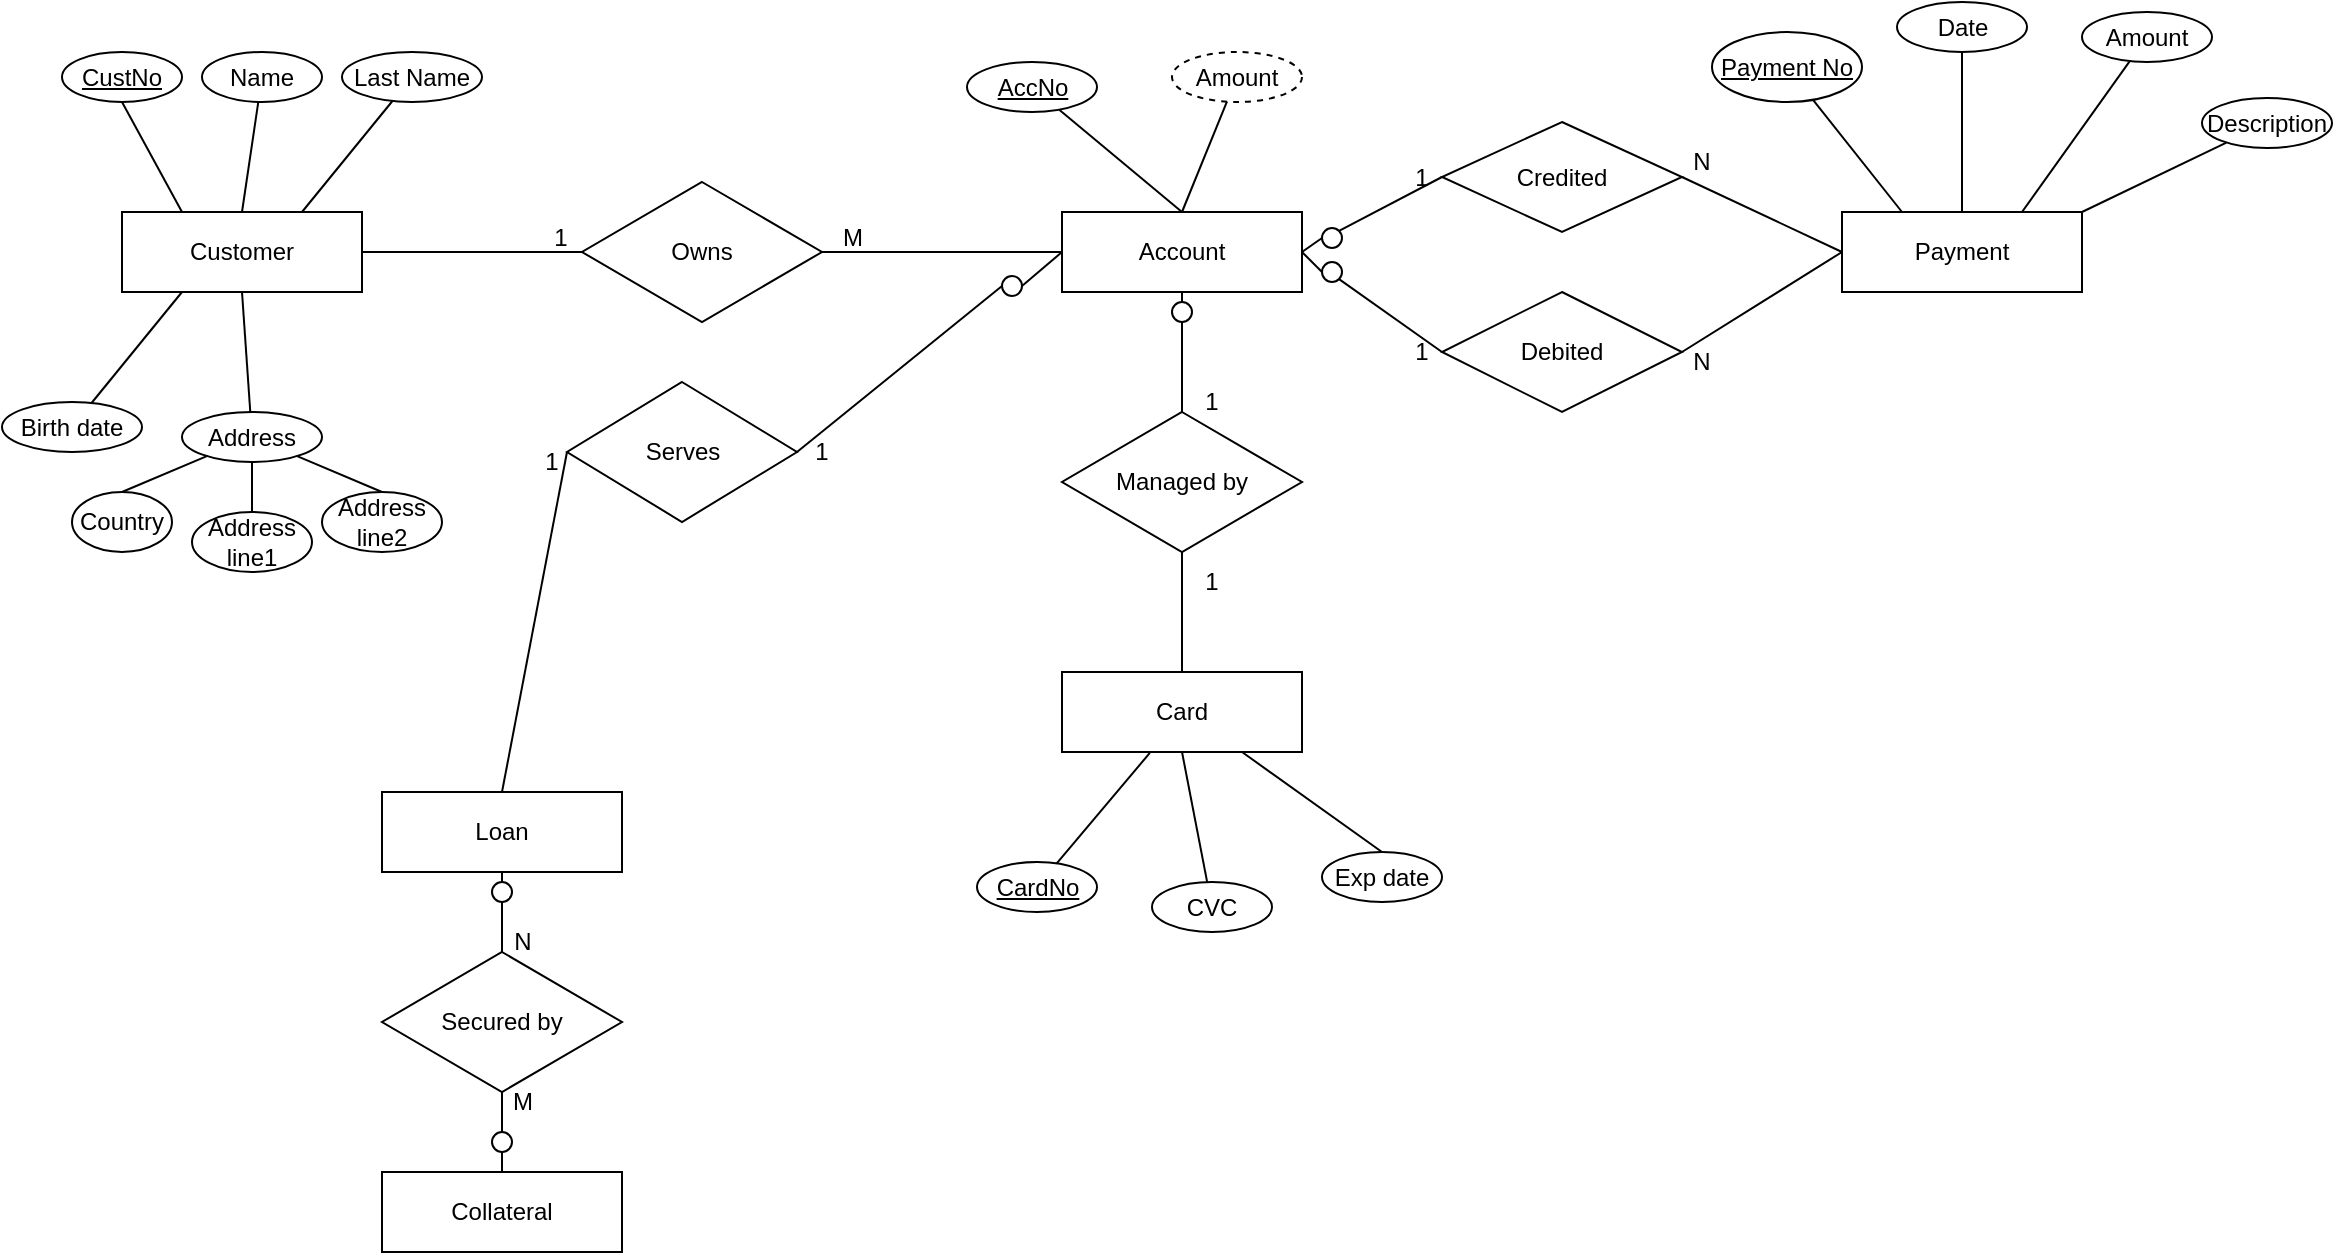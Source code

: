 <mxfile version="20.5.3" type="github">
  <diagram id="R2lEEEUBdFMjLlhIrx00" name="Page-1">
    <mxGraphModel dx="1247" dy="677" grid="1" gridSize="10" guides="1" tooltips="1" connect="1" arrows="1" fold="1" page="1" pageScale="1" pageWidth="1654" pageHeight="1169" math="0" shadow="0" extFonts="Permanent Marker^https://fonts.googleapis.com/css?family=Permanent+Marker">
      <root>
        <mxCell id="0" />
        <mxCell id="1" parent="0" />
        <mxCell id="KG3JMhEqKzMqYPLvNgxc-1" value="Customer" style="rounded=0;whiteSpace=wrap;html=1;" vertex="1" parent="1">
          <mxGeometry x="70" y="160" width="120" height="40" as="geometry" />
        </mxCell>
        <mxCell id="KG3JMhEqKzMqYPLvNgxc-2" value="Account" style="rounded=0;whiteSpace=wrap;html=1;" vertex="1" parent="1">
          <mxGeometry x="540" y="160" width="120" height="40" as="geometry" />
        </mxCell>
        <mxCell id="KG3JMhEqKzMqYPLvNgxc-3" value="Payment" style="rounded=0;whiteSpace=wrap;html=1;" vertex="1" parent="1">
          <mxGeometry x="930" y="160" width="120" height="40" as="geometry" />
        </mxCell>
        <mxCell id="KG3JMhEqKzMqYPLvNgxc-130" style="edgeStyle=none;rounded=0;orthogonalLoop=1;jettySize=auto;html=1;exitX=0.75;exitY=1;exitDx=0;exitDy=0;entryX=0.5;entryY=0;entryDx=0;entryDy=0;endArrow=none;endFill=0;" edge="1" parent="1" source="KG3JMhEqKzMqYPLvNgxc-4" target="KG3JMhEqKzMqYPLvNgxc-129">
          <mxGeometry relative="1" as="geometry" />
        </mxCell>
        <mxCell id="KG3JMhEqKzMqYPLvNgxc-4" value="Card" style="rounded=0;whiteSpace=wrap;html=1;" vertex="1" parent="1">
          <mxGeometry x="540" y="390" width="120" height="40" as="geometry" />
        </mxCell>
        <mxCell id="KG3JMhEqKzMqYPLvNgxc-5" value="Loan" style="rounded=0;whiteSpace=wrap;html=1;" vertex="1" parent="1">
          <mxGeometry x="200" y="450" width="120" height="40" as="geometry" />
        </mxCell>
        <mxCell id="KG3JMhEqKzMqYPLvNgxc-6" value="Collateral" style="rounded=0;whiteSpace=wrap;html=1;" vertex="1" parent="1">
          <mxGeometry x="200" y="640" width="120" height="40" as="geometry" />
        </mxCell>
        <mxCell id="KG3JMhEqKzMqYPLvNgxc-27" value="Managed by" style="rhombus;whiteSpace=wrap;html=1;rotation=0;" vertex="1" parent="1">
          <mxGeometry x="540" y="260" width="120" height="70" as="geometry" />
        </mxCell>
        <mxCell id="KG3JMhEqKzMqYPLvNgxc-7" value="Owns" style="rhombus;whiteSpace=wrap;html=1;" vertex="1" parent="1">
          <mxGeometry x="300" y="145" width="120" height="70" as="geometry" />
        </mxCell>
        <mxCell id="KG3JMhEqKzMqYPLvNgxc-23" value="" style="endArrow=none;html=1;rounded=0;exitX=1;exitY=0.5;exitDx=0;exitDy=0;entryX=0;entryY=0.5;entryDx=0;entryDy=0;startArrow=none;" edge="1" parent="1" source="KG3JMhEqKzMqYPLvNgxc-7" target="KG3JMhEqKzMqYPLvNgxc-2">
          <mxGeometry width="50" height="50" relative="1" as="geometry">
            <mxPoint x="420" y="180" as="sourcePoint" />
            <mxPoint x="520" y="180" as="targetPoint" />
          </mxGeometry>
        </mxCell>
        <mxCell id="KG3JMhEqKzMqYPLvNgxc-24" value="M" style="text;html=1;align=center;verticalAlign=middle;resizable=0;points=[];autosize=1;strokeColor=none;fillColor=none;" vertex="1" parent="1">
          <mxGeometry x="420" y="158" width="30" height="30" as="geometry" />
        </mxCell>
        <mxCell id="KG3JMhEqKzMqYPLvNgxc-16" value="" style="endArrow=none;html=1;rounded=0;exitX=1;exitY=0.5;exitDx=0;exitDy=0;entryX=0;entryY=0.5;entryDx=0;entryDy=0;startArrow=none;" edge="1" parent="1" source="KG3JMhEqKzMqYPLvNgxc-1" target="KG3JMhEqKzMqYPLvNgxc-7">
          <mxGeometry width="50" height="50" relative="1" as="geometry">
            <mxPoint x="210.0" y="180" as="sourcePoint" />
            <mxPoint x="180" y="112" as="targetPoint" />
          </mxGeometry>
        </mxCell>
        <mxCell id="KG3JMhEqKzMqYPLvNgxc-49" value="" style="endArrow=none;html=1;rounded=0;entryX=0.5;entryY=1;entryDx=0;entryDy=0;exitX=0.5;exitY=0;exitDx=0;exitDy=0;startArrow=none;" edge="1" parent="1" source="KG3JMhEqKzMqYPLvNgxc-42" target="KG3JMhEqKzMqYPLvNgxc-2">
          <mxGeometry width="50" height="50" relative="1" as="geometry">
            <mxPoint x="400" y="260" as="sourcePoint" />
            <mxPoint x="450" y="210" as="targetPoint" />
            <Array as="points" />
          </mxGeometry>
        </mxCell>
        <mxCell id="KG3JMhEqKzMqYPLvNgxc-42" value="" style="ellipse;whiteSpace=wrap;html=1;aspect=fixed;" vertex="1" parent="1">
          <mxGeometry x="595" y="205" width="10" height="10" as="geometry" />
        </mxCell>
        <mxCell id="KG3JMhEqKzMqYPLvNgxc-50" value="" style="endArrow=none;html=1;rounded=0;entryX=0.5;entryY=1;entryDx=0;entryDy=0;exitX=0.5;exitY=0;exitDx=0;exitDy=0;" edge="1" parent="1" source="KG3JMhEqKzMqYPLvNgxc-27" target="KG3JMhEqKzMqYPLvNgxc-42">
          <mxGeometry width="50" height="50" relative="1" as="geometry">
            <mxPoint x="600" y="260" as="sourcePoint" />
            <mxPoint x="600" y="200" as="targetPoint" />
            <Array as="points">
              <mxPoint x="600" y="230" />
            </Array>
          </mxGeometry>
        </mxCell>
        <mxCell id="KG3JMhEqKzMqYPLvNgxc-51" value="" style="endArrow=none;html=1;rounded=0;exitX=0.5;exitY=0;exitDx=0;exitDy=0;entryX=0.5;entryY=1;entryDx=0;entryDy=0;" edge="1" parent="1" source="KG3JMhEqKzMqYPLvNgxc-4" target="KG3JMhEqKzMqYPLvNgxc-27">
          <mxGeometry width="50" height="50" relative="1" as="geometry">
            <mxPoint x="550" y="380" as="sourcePoint" />
            <mxPoint x="600" y="330" as="targetPoint" />
          </mxGeometry>
        </mxCell>
        <mxCell id="KG3JMhEqKzMqYPLvNgxc-52" value="1" style="text;html=1;strokeColor=none;fillColor=none;align=center;verticalAlign=middle;whiteSpace=wrap;rounded=0;" vertex="1" parent="1">
          <mxGeometry x="585" y="240" width="60" height="30" as="geometry" />
        </mxCell>
        <mxCell id="KG3JMhEqKzMqYPLvNgxc-53" value="1" style="text;html=1;strokeColor=none;fillColor=none;align=center;verticalAlign=middle;whiteSpace=wrap;rounded=0;" vertex="1" parent="1">
          <mxGeometry x="585" y="330" width="60" height="30" as="geometry" />
        </mxCell>
        <mxCell id="KG3JMhEqKzMqYPLvNgxc-56" style="rounded=0;orthogonalLoop=1;jettySize=auto;html=1;entryX=0;entryY=0.5;entryDx=0;entryDy=0;endArrow=none;endFill=0;exitX=1;exitY=0.5;exitDx=0;exitDy=0;" edge="1" parent="1" source="KG3JMhEqKzMqYPLvNgxc-54" target="KG3JMhEqKzMqYPLvNgxc-3">
          <mxGeometry relative="1" as="geometry">
            <mxPoint x="851.6" y="181.67" as="sourcePoint" />
          </mxGeometry>
        </mxCell>
        <mxCell id="KG3JMhEqKzMqYPLvNgxc-54" value="Credited" style="rhombus;whiteSpace=wrap;html=1;" vertex="1" parent="1">
          <mxGeometry x="730" y="115" width="120" height="55" as="geometry" />
        </mxCell>
        <mxCell id="KG3JMhEqKzMqYPLvNgxc-62" value="" style="endArrow=none;html=1;rounded=0;entryX=0;entryY=0.5;entryDx=0;entryDy=0;exitX=1;exitY=0;exitDx=0;exitDy=0;startArrow=none;" edge="1" parent="1" source="KG3JMhEqKzMqYPLvNgxc-74" target="KG3JMhEqKzMqYPLvNgxc-54">
          <mxGeometry width="50" height="50" relative="1" as="geometry">
            <mxPoint x="680.0" y="180" as="sourcePoint" />
            <mxPoint x="710" y="188" as="targetPoint" />
          </mxGeometry>
        </mxCell>
        <mxCell id="KG3JMhEqKzMqYPLvNgxc-65" value="1" style="text;html=1;strokeColor=none;fillColor=none;align=center;verticalAlign=middle;whiteSpace=wrap;rounded=0;" vertex="1" parent="1">
          <mxGeometry x="690" y="128" width="60" height="30" as="geometry" />
        </mxCell>
        <mxCell id="KG3JMhEqKzMqYPLvNgxc-67" value="N" style="text;html=1;strokeColor=none;fillColor=none;align=center;verticalAlign=middle;whiteSpace=wrap;rounded=0;" vertex="1" parent="1">
          <mxGeometry x="830" y="120" width="60" height="30" as="geometry" />
        </mxCell>
        <mxCell id="KG3JMhEqKzMqYPLvNgxc-68" style="rounded=0;orthogonalLoop=1;jettySize=auto;html=1;endArrow=none;endFill=0;exitX=1;exitY=0.5;exitDx=0;exitDy=0;" edge="1" parent="1" source="KG3JMhEqKzMqYPLvNgxc-69">
          <mxGeometry relative="1" as="geometry">
            <mxPoint x="851.6" y="256.67" as="sourcePoint" />
            <mxPoint x="930" y="180" as="targetPoint" />
          </mxGeometry>
        </mxCell>
        <mxCell id="KG3JMhEqKzMqYPLvNgxc-69" value="Debited" style="rhombus;whiteSpace=wrap;html=1;" vertex="1" parent="1">
          <mxGeometry x="730" y="200" width="120" height="60" as="geometry" />
        </mxCell>
        <mxCell id="KG3JMhEqKzMqYPLvNgxc-70" value="" style="endArrow=none;html=1;rounded=0;entryX=0;entryY=0.5;entryDx=0;entryDy=0;exitX=1;exitY=1;exitDx=0;exitDy=0;startArrow=none;" edge="1" parent="1" target="KG3JMhEqKzMqYPLvNgxc-69" source="KG3JMhEqKzMqYPLvNgxc-73">
          <mxGeometry width="50" height="50" relative="1" as="geometry">
            <mxPoint x="680.0" y="255" as="sourcePoint" />
            <mxPoint x="710" y="263" as="targetPoint" />
          </mxGeometry>
        </mxCell>
        <mxCell id="KG3JMhEqKzMqYPLvNgxc-71" value="1" style="text;html=1;strokeColor=none;fillColor=none;align=center;verticalAlign=middle;whiteSpace=wrap;rounded=0;" vertex="1" parent="1">
          <mxGeometry x="690" y="215" width="60" height="30" as="geometry" />
        </mxCell>
        <mxCell id="KG3JMhEqKzMqYPLvNgxc-72" value="N" style="text;html=1;strokeColor=none;fillColor=none;align=center;verticalAlign=middle;whiteSpace=wrap;rounded=0;" vertex="1" parent="1">
          <mxGeometry x="830" y="220" width="60" height="30" as="geometry" />
        </mxCell>
        <mxCell id="KG3JMhEqKzMqYPLvNgxc-74" value="" style="ellipse;whiteSpace=wrap;html=1;aspect=fixed;" vertex="1" parent="1">
          <mxGeometry x="670" y="168" width="10" height="10" as="geometry" />
        </mxCell>
        <mxCell id="KG3JMhEqKzMqYPLvNgxc-75" value="" style="endArrow=none;html=1;rounded=0;entryX=0;entryY=0.5;entryDx=0;entryDy=0;exitX=1;exitY=0.5;exitDx=0;exitDy=0;startArrow=none;" edge="1" parent="1" source="KG3JMhEqKzMqYPLvNgxc-2" target="KG3JMhEqKzMqYPLvNgxc-74">
          <mxGeometry width="50" height="50" relative="1" as="geometry">
            <mxPoint x="660" y="180" as="sourcePoint" />
            <mxPoint x="730" y="150" as="targetPoint" />
          </mxGeometry>
        </mxCell>
        <mxCell id="KG3JMhEqKzMqYPLvNgxc-73" value="" style="ellipse;whiteSpace=wrap;html=1;aspect=fixed;" vertex="1" parent="1">
          <mxGeometry x="670" y="185" width="10" height="10" as="geometry" />
        </mxCell>
        <mxCell id="KG3JMhEqKzMqYPLvNgxc-76" value="" style="endArrow=none;html=1;rounded=0;entryX=0;entryY=0.5;entryDx=0;entryDy=0;exitX=1;exitY=0.5;exitDx=0;exitDy=0;startArrow=none;" edge="1" parent="1" source="KG3JMhEqKzMqYPLvNgxc-2" target="KG3JMhEqKzMqYPLvNgxc-73">
          <mxGeometry width="50" height="50" relative="1" as="geometry">
            <mxPoint x="660" y="180" as="sourcePoint" />
            <mxPoint x="730" y="225" as="targetPoint" />
          </mxGeometry>
        </mxCell>
        <mxCell id="KG3JMhEqKzMqYPLvNgxc-77" value="Serves" style="rhombus;whiteSpace=wrap;html=1;" vertex="1" parent="1">
          <mxGeometry x="292.5" y="245" width="115" height="70" as="geometry" />
        </mxCell>
        <mxCell id="KG3JMhEqKzMqYPLvNgxc-78" value="" style="endArrow=none;html=1;rounded=0;entryX=0;entryY=0.5;entryDx=0;entryDy=0;exitX=1;exitY=0.5;exitDx=0;exitDy=0;startArrow=none;" edge="1" parent="1" source="KG3JMhEqKzMqYPLvNgxc-80" target="KG3JMhEqKzMqYPLvNgxc-2">
          <mxGeometry width="50" height="50" relative="1" as="geometry">
            <mxPoint x="470" y="320" as="sourcePoint" />
            <mxPoint x="520" y="270" as="targetPoint" />
          </mxGeometry>
        </mxCell>
        <mxCell id="KG3JMhEqKzMqYPLvNgxc-79" value="" style="endArrow=none;html=1;rounded=0;entryX=0;entryY=0.5;entryDx=0;entryDy=0;exitX=0.5;exitY=0;exitDx=0;exitDy=0;" edge="1" parent="1" source="KG3JMhEqKzMqYPLvNgxc-5" target="KG3JMhEqKzMqYPLvNgxc-77">
          <mxGeometry width="50" height="50" relative="1" as="geometry">
            <mxPoint x="470" y="320" as="sourcePoint" />
            <mxPoint x="520" y="270" as="targetPoint" />
          </mxGeometry>
        </mxCell>
        <mxCell id="KG3JMhEqKzMqYPLvNgxc-80" value="" style="ellipse;whiteSpace=wrap;html=1;aspect=fixed;" vertex="1" parent="1">
          <mxGeometry x="510" y="192" width="10" height="10" as="geometry" />
        </mxCell>
        <mxCell id="KG3JMhEqKzMqYPLvNgxc-81" value="" style="endArrow=none;html=1;rounded=0;entryX=0;entryY=0.5;entryDx=0;entryDy=0;exitX=1;exitY=0.5;exitDx=0;exitDy=0;" edge="1" parent="1" source="KG3JMhEqKzMqYPLvNgxc-77" target="KG3JMhEqKzMqYPLvNgxc-80">
          <mxGeometry width="50" height="50" relative="1" as="geometry">
            <mxPoint x="475" y="295" as="sourcePoint" />
            <mxPoint x="540" y="180" as="targetPoint" />
          </mxGeometry>
        </mxCell>
        <mxCell id="KG3JMhEqKzMqYPLvNgxc-82" value="1" style="text;html=1;strokeColor=none;fillColor=none;align=center;verticalAlign=middle;whiteSpace=wrap;rounded=0;" vertex="1" parent="1">
          <mxGeometry x="390" y="265" width="60" height="30" as="geometry" />
        </mxCell>
        <mxCell id="KG3JMhEqKzMqYPLvNgxc-83" value="1" style="text;html=1;strokeColor=none;fillColor=none;align=center;verticalAlign=middle;whiteSpace=wrap;rounded=0;" vertex="1" parent="1">
          <mxGeometry x="255" y="270" width="60" height="30" as="geometry" />
        </mxCell>
        <mxCell id="KG3JMhEqKzMqYPLvNgxc-84" value="Secured by" style="rhombus;whiteSpace=wrap;html=1;" vertex="1" parent="1">
          <mxGeometry x="200" y="530" width="120" height="70" as="geometry" />
        </mxCell>
        <mxCell id="KG3JMhEqKzMqYPLvNgxc-86" value="" style="endArrow=none;html=1;rounded=0;exitX=0.5;exitY=1;exitDx=0;exitDy=0;entryX=0.5;entryY=0;entryDx=0;entryDy=0;" edge="1" parent="1" source="KG3JMhEqKzMqYPLvNgxc-84" target="KG3JMhEqKzMqYPLvNgxc-6">
          <mxGeometry width="50" height="50" relative="1" as="geometry">
            <mxPoint x="400" y="550" as="sourcePoint" />
            <mxPoint x="450" y="500" as="targetPoint" />
          </mxGeometry>
        </mxCell>
        <mxCell id="KG3JMhEqKzMqYPLvNgxc-88" value="" style="endArrow=none;html=1;rounded=0;entryX=0.5;entryY=1;entryDx=0;entryDy=0;startArrow=none;" edge="1" parent="1" source="KG3JMhEqKzMqYPLvNgxc-91" target="KG3JMhEqKzMqYPLvNgxc-5">
          <mxGeometry width="50" height="50" relative="1" as="geometry">
            <mxPoint x="260" y="530.0" as="sourcePoint" />
            <mxPoint x="260" y="505" as="targetPoint" />
          </mxGeometry>
        </mxCell>
        <mxCell id="KG3JMhEqKzMqYPLvNgxc-89" value="M" style="text;html=1;align=center;verticalAlign=middle;resizable=0;points=[];autosize=1;strokeColor=none;fillColor=none;" vertex="1" parent="1">
          <mxGeometry x="255" y="590" width="30" height="30" as="geometry" />
        </mxCell>
        <mxCell id="KG3JMhEqKzMqYPLvNgxc-90" value="N" style="text;html=1;align=center;verticalAlign=middle;resizable=0;points=[];autosize=1;strokeColor=none;fillColor=none;" vertex="1" parent="1">
          <mxGeometry x="255" y="510" width="30" height="30" as="geometry" />
        </mxCell>
        <mxCell id="KG3JMhEqKzMqYPLvNgxc-91" value="" style="ellipse;whiteSpace=wrap;html=1;aspect=fixed;" vertex="1" parent="1">
          <mxGeometry x="255" y="495" width="10" height="10" as="geometry" />
        </mxCell>
        <mxCell id="KG3JMhEqKzMqYPLvNgxc-92" value="" style="endArrow=none;html=1;rounded=0;entryX=0.5;entryY=1;entryDx=0;entryDy=0;" edge="1" parent="1" source="KG3JMhEqKzMqYPLvNgxc-84" target="KG3JMhEqKzMqYPLvNgxc-91">
          <mxGeometry width="50" height="50" relative="1" as="geometry">
            <mxPoint x="260" y="530" as="sourcePoint" />
            <mxPoint x="260" y="490" as="targetPoint" />
          </mxGeometry>
        </mxCell>
        <mxCell id="KG3JMhEqKzMqYPLvNgxc-93" value="" style="ellipse;whiteSpace=wrap;html=1;aspect=fixed;" vertex="1" parent="1">
          <mxGeometry x="255" y="620" width="10" height="10" as="geometry" />
        </mxCell>
        <mxCell id="KG3JMhEqKzMqYPLvNgxc-95" style="edgeStyle=none;rounded=0;orthogonalLoop=1;jettySize=auto;html=1;exitX=0.5;exitY=1;exitDx=0;exitDy=0;entryX=0.25;entryY=0;entryDx=0;entryDy=0;endArrow=none;endFill=0;" edge="1" parent="1" source="KG3JMhEqKzMqYPLvNgxc-94" target="KG3JMhEqKzMqYPLvNgxc-1">
          <mxGeometry relative="1" as="geometry" />
        </mxCell>
        <mxCell id="KG3JMhEqKzMqYPLvNgxc-94" value="&lt;u&gt;CustNo&lt;/u&gt;" style="ellipse;whiteSpace=wrap;html=1;" vertex="1" parent="1">
          <mxGeometry x="40" y="80" width="60" height="25" as="geometry" />
        </mxCell>
        <mxCell id="KG3JMhEqKzMqYPLvNgxc-99" style="edgeStyle=none;rounded=0;orthogonalLoop=1;jettySize=auto;html=1;entryX=0.5;entryY=0;entryDx=0;entryDy=0;endArrow=none;endFill=0;" edge="1" parent="1" source="KG3JMhEqKzMqYPLvNgxc-97" target="KG3JMhEqKzMqYPLvNgxc-1">
          <mxGeometry relative="1" as="geometry" />
        </mxCell>
        <mxCell id="KG3JMhEqKzMqYPLvNgxc-97" value="Name" style="ellipse;whiteSpace=wrap;html=1;" vertex="1" parent="1">
          <mxGeometry x="110" y="80" width="60" height="25" as="geometry" />
        </mxCell>
        <mxCell id="KG3JMhEqKzMqYPLvNgxc-100" style="edgeStyle=none;rounded=0;orthogonalLoop=1;jettySize=auto;html=1;entryX=0.75;entryY=0;entryDx=0;entryDy=0;endArrow=none;endFill=0;" edge="1" parent="1" source="KG3JMhEqKzMqYPLvNgxc-98" target="KG3JMhEqKzMqYPLvNgxc-1">
          <mxGeometry relative="1" as="geometry" />
        </mxCell>
        <mxCell id="KG3JMhEqKzMqYPLvNgxc-98" value="Last Name" style="ellipse;whiteSpace=wrap;html=1;" vertex="1" parent="1">
          <mxGeometry x="180" y="80" width="70" height="25" as="geometry" />
        </mxCell>
        <mxCell id="KG3JMhEqKzMqYPLvNgxc-102" style="edgeStyle=none;rounded=0;orthogonalLoop=1;jettySize=auto;html=1;entryX=0.25;entryY=1;entryDx=0;entryDy=0;endArrow=none;endFill=0;" edge="1" parent="1" source="KG3JMhEqKzMqYPLvNgxc-101" target="KG3JMhEqKzMqYPLvNgxc-1">
          <mxGeometry relative="1" as="geometry" />
        </mxCell>
        <mxCell id="KG3JMhEqKzMqYPLvNgxc-101" value="Birth date" style="ellipse;whiteSpace=wrap;html=1;" vertex="1" parent="1">
          <mxGeometry x="10" y="255" width="70" height="25" as="geometry" />
        </mxCell>
        <mxCell id="KG3JMhEqKzMqYPLvNgxc-104" style="edgeStyle=none;rounded=0;orthogonalLoop=1;jettySize=auto;html=1;entryX=0.5;entryY=1;entryDx=0;entryDy=0;endArrow=none;endFill=0;" edge="1" parent="1" source="KG3JMhEqKzMqYPLvNgxc-103" target="KG3JMhEqKzMqYPLvNgxc-1">
          <mxGeometry relative="1" as="geometry" />
        </mxCell>
        <mxCell id="KG3JMhEqKzMqYPLvNgxc-108" style="edgeStyle=none;rounded=0;orthogonalLoop=1;jettySize=auto;html=1;entryX=0.5;entryY=0;entryDx=0;entryDy=0;endArrow=none;endFill=0;" edge="1" parent="1" source="KG3JMhEqKzMqYPLvNgxc-103" target="KG3JMhEqKzMqYPLvNgxc-105">
          <mxGeometry relative="1" as="geometry" />
        </mxCell>
        <mxCell id="KG3JMhEqKzMqYPLvNgxc-109" style="edgeStyle=none;rounded=0;orthogonalLoop=1;jettySize=auto;html=1;entryX=0.5;entryY=0;entryDx=0;entryDy=0;endArrow=none;endFill=0;" edge="1" parent="1" source="KG3JMhEqKzMqYPLvNgxc-103" target="KG3JMhEqKzMqYPLvNgxc-106">
          <mxGeometry relative="1" as="geometry" />
        </mxCell>
        <mxCell id="KG3JMhEqKzMqYPLvNgxc-110" style="edgeStyle=none;rounded=0;orthogonalLoop=1;jettySize=auto;html=1;entryX=0.5;entryY=0;entryDx=0;entryDy=0;endArrow=none;endFill=0;" edge="1" parent="1" source="KG3JMhEqKzMqYPLvNgxc-103" target="KG3JMhEqKzMqYPLvNgxc-107">
          <mxGeometry relative="1" as="geometry" />
        </mxCell>
        <mxCell id="KG3JMhEqKzMqYPLvNgxc-103" value="Address" style="ellipse;whiteSpace=wrap;html=1;" vertex="1" parent="1">
          <mxGeometry x="100" y="260" width="70" height="25" as="geometry" />
        </mxCell>
        <mxCell id="KG3JMhEqKzMqYPLvNgxc-105" value="Country" style="ellipse;whiteSpace=wrap;html=1;" vertex="1" parent="1">
          <mxGeometry x="45" y="300" width="50" height="30" as="geometry" />
        </mxCell>
        <mxCell id="KG3JMhEqKzMqYPLvNgxc-106" value="Address line1" style="ellipse;whiteSpace=wrap;html=1;" vertex="1" parent="1">
          <mxGeometry x="105" y="310" width="60" height="30" as="geometry" />
        </mxCell>
        <mxCell id="KG3JMhEqKzMqYPLvNgxc-107" value="Address line2" style="ellipse;whiteSpace=wrap;html=1;" vertex="1" parent="1">
          <mxGeometry x="170" y="300" width="60" height="30" as="geometry" />
        </mxCell>
        <mxCell id="KG3JMhEqKzMqYPLvNgxc-112" style="edgeStyle=none;rounded=0;orthogonalLoop=1;jettySize=auto;html=1;entryX=0.5;entryY=0;entryDx=0;entryDy=0;endArrow=none;endFill=0;" edge="1" parent="1" source="KG3JMhEqKzMqYPLvNgxc-111" target="KG3JMhEqKzMqYPLvNgxc-2">
          <mxGeometry relative="1" as="geometry" />
        </mxCell>
        <mxCell id="KG3JMhEqKzMqYPLvNgxc-111" value="Amount" style="ellipse;whiteSpace=wrap;html=1;dashed=1;" vertex="1" parent="1">
          <mxGeometry x="595" y="80" width="65" height="25" as="geometry" />
        </mxCell>
        <mxCell id="KG3JMhEqKzMqYPLvNgxc-114" style="edgeStyle=none;rounded=0;orthogonalLoop=1;jettySize=auto;html=1;entryX=0.75;entryY=0;entryDx=0;entryDy=0;endArrow=none;endFill=0;" edge="1" parent="1" source="KG3JMhEqKzMqYPLvNgxc-113" target="KG3JMhEqKzMqYPLvNgxc-3">
          <mxGeometry relative="1" as="geometry" />
        </mxCell>
        <mxCell id="KG3JMhEqKzMqYPLvNgxc-113" value="Amount" style="ellipse;whiteSpace=wrap;html=1;" vertex="1" parent="1">
          <mxGeometry x="1050" y="60" width="65" height="25" as="geometry" />
        </mxCell>
        <mxCell id="KG3JMhEqKzMqYPLvNgxc-116" style="edgeStyle=none;rounded=0;orthogonalLoop=1;jettySize=auto;html=1;entryX=0.5;entryY=0;entryDx=0;entryDy=0;endArrow=none;endFill=0;" edge="1" parent="1" source="KG3JMhEqKzMqYPLvNgxc-115" target="KG3JMhEqKzMqYPLvNgxc-3">
          <mxGeometry relative="1" as="geometry" />
        </mxCell>
        <mxCell id="KG3JMhEqKzMqYPLvNgxc-115" value="Date" style="ellipse;whiteSpace=wrap;html=1;" vertex="1" parent="1">
          <mxGeometry x="957.5" y="55" width="65" height="25" as="geometry" />
        </mxCell>
        <mxCell id="KG3JMhEqKzMqYPLvNgxc-118" style="edgeStyle=none;rounded=0;orthogonalLoop=1;jettySize=auto;html=1;entryX=0.5;entryY=0;entryDx=0;entryDy=0;endArrow=none;endFill=0;" edge="1" parent="1" source="KG3JMhEqKzMqYPLvNgxc-117" target="KG3JMhEqKzMqYPLvNgxc-2">
          <mxGeometry relative="1" as="geometry" />
        </mxCell>
        <mxCell id="KG3JMhEqKzMqYPLvNgxc-117" value="&lt;u&gt;AccNo&lt;/u&gt;" style="ellipse;whiteSpace=wrap;html=1;" vertex="1" parent="1">
          <mxGeometry x="492.5" y="85" width="65" height="25" as="geometry" />
        </mxCell>
        <mxCell id="KG3JMhEqKzMqYPLvNgxc-120" style="edgeStyle=none;rounded=0;orthogonalLoop=1;jettySize=auto;html=1;entryX=1;entryY=0;entryDx=0;entryDy=0;endArrow=none;endFill=0;" edge="1" parent="1" source="KG3JMhEqKzMqYPLvNgxc-119" target="KG3JMhEqKzMqYPLvNgxc-3">
          <mxGeometry relative="1" as="geometry" />
        </mxCell>
        <mxCell id="KG3JMhEqKzMqYPLvNgxc-119" value="Description" style="ellipse;whiteSpace=wrap;html=1;" vertex="1" parent="1">
          <mxGeometry x="1110" y="103" width="65" height="25" as="geometry" />
        </mxCell>
        <mxCell id="KG3JMhEqKzMqYPLvNgxc-124" style="edgeStyle=none;rounded=0;orthogonalLoop=1;jettySize=auto;html=1;entryX=0.366;entryY=1.011;entryDx=0;entryDy=0;entryPerimeter=0;endArrow=none;endFill=0;" edge="1" parent="1" source="KG3JMhEqKzMqYPLvNgxc-123" target="KG3JMhEqKzMqYPLvNgxc-4">
          <mxGeometry relative="1" as="geometry" />
        </mxCell>
        <mxCell id="KG3JMhEqKzMqYPLvNgxc-123" value="&lt;u&gt;CardNo&lt;/u&gt;" style="ellipse;whiteSpace=wrap;html=1;" vertex="1" parent="1">
          <mxGeometry x="497.5" y="485" width="60" height="25" as="geometry" />
        </mxCell>
        <mxCell id="KG3JMhEqKzMqYPLvNgxc-126" style="edgeStyle=none;rounded=0;orthogonalLoop=1;jettySize=auto;html=1;entryX=0.5;entryY=1;entryDx=0;entryDy=0;endArrow=none;endFill=0;" edge="1" parent="1" source="KG3JMhEqKzMqYPLvNgxc-125" target="KG3JMhEqKzMqYPLvNgxc-4">
          <mxGeometry relative="1" as="geometry" />
        </mxCell>
        <mxCell id="KG3JMhEqKzMqYPLvNgxc-125" value="CVC" style="ellipse;whiteSpace=wrap;html=1;" vertex="1" parent="1">
          <mxGeometry x="585" y="495" width="60" height="25" as="geometry" />
        </mxCell>
        <mxCell id="KG3JMhEqKzMqYPLvNgxc-18" value="1" style="text;html=1;align=center;verticalAlign=middle;resizable=0;points=[];autosize=1;strokeColor=none;fillColor=none;" vertex="1" parent="1">
          <mxGeometry x="274" y="158" width="30" height="30" as="geometry" />
        </mxCell>
        <mxCell id="KG3JMhEqKzMqYPLvNgxc-129" value="Exp date" style="ellipse;whiteSpace=wrap;html=1;" vertex="1" parent="1">
          <mxGeometry x="670" y="480" width="60" height="25" as="geometry" />
        </mxCell>
        <mxCell id="KG3JMhEqKzMqYPLvNgxc-132" style="edgeStyle=none;rounded=0;orthogonalLoop=1;jettySize=auto;html=1;entryX=0.25;entryY=0;entryDx=0;entryDy=0;endArrow=none;endFill=0;" edge="1" parent="1" source="KG3JMhEqKzMqYPLvNgxc-131" target="KG3JMhEqKzMqYPLvNgxc-3">
          <mxGeometry relative="1" as="geometry" />
        </mxCell>
        <mxCell id="KG3JMhEqKzMqYPLvNgxc-131" value="&lt;u&gt;Payment No&lt;/u&gt;" style="ellipse;whiteSpace=wrap;html=1;" vertex="1" parent="1">
          <mxGeometry x="865" y="70" width="75" height="35" as="geometry" />
        </mxCell>
      </root>
    </mxGraphModel>
  </diagram>
</mxfile>

